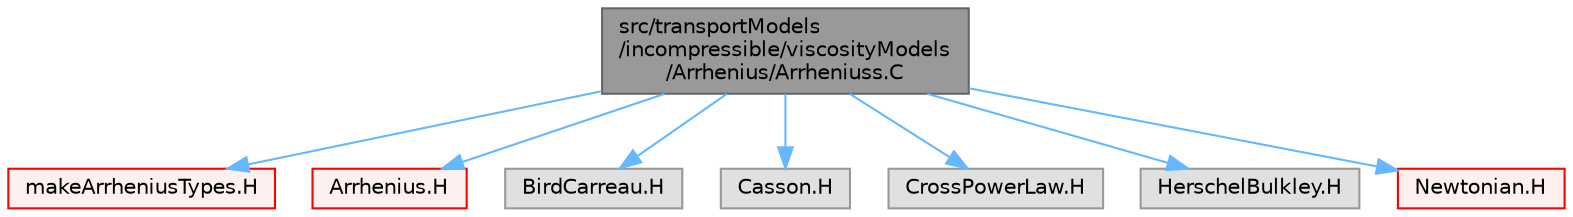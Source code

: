 digraph "src/transportModels/incompressible/viscosityModels/Arrhenius/Arrheniuss.C"
{
 // LATEX_PDF_SIZE
  bgcolor="transparent";
  edge [fontname=Helvetica,fontsize=10,labelfontname=Helvetica,labelfontsize=10];
  node [fontname=Helvetica,fontsize=10,shape=box,height=0.2,width=0.4];
  Node1 [id="Node000001",label="src/transportModels\l/incompressible/viscosityModels\l/Arrhenius/Arrheniuss.C",height=0.2,width=0.4,color="gray40", fillcolor="grey60", style="filled", fontcolor="black",tooltip=" "];
  Node1 -> Node2 [id="edge1_Node000001_Node000002",color="steelblue1",style="solid",tooltip=" "];
  Node2 [id="Node000002",label="makeArrheniusTypes.H",height=0.2,width=0.4,color="red", fillcolor="#FFF0F0", style="filled",URL="$makeArrheniusTypes_8H.html",tooltip=" "];
  Node1 -> Node4 [id="edge2_Node000001_Node000004",color="steelblue1",style="solid",tooltip=" "];
  Node4 [id="Node000004",label="Arrhenius.H",height=0.2,width=0.4,color="red", fillcolor="#FFF0F0", style="filled",URL="$Arrhenius_8H.html",tooltip=" "];
  Node1 -> Node383 [id="edge3_Node000001_Node000383",color="steelblue1",style="solid",tooltip=" "];
  Node383 [id="Node000383",label="BirdCarreau.H",height=0.2,width=0.4,color="grey60", fillcolor="#E0E0E0", style="filled",tooltip=" "];
  Node1 -> Node384 [id="edge4_Node000001_Node000384",color="steelblue1",style="solid",tooltip=" "];
  Node384 [id="Node000384",label="Casson.H",height=0.2,width=0.4,color="grey60", fillcolor="#E0E0E0", style="filled",tooltip=" "];
  Node1 -> Node385 [id="edge5_Node000001_Node000385",color="steelblue1",style="solid",tooltip=" "];
  Node385 [id="Node000385",label="CrossPowerLaw.H",height=0.2,width=0.4,color="grey60", fillcolor="#E0E0E0", style="filled",tooltip=" "];
  Node1 -> Node386 [id="edge6_Node000001_Node000386",color="steelblue1",style="solid",tooltip=" "];
  Node386 [id="Node000386",label="HerschelBulkley.H",height=0.2,width=0.4,color="grey60", fillcolor="#E0E0E0", style="filled",tooltip=" "];
  Node1 -> Node387 [id="edge7_Node000001_Node000387",color="steelblue1",style="solid",tooltip=" "];
  Node387 [id="Node000387",label="Newtonian.H",height=0.2,width=0.4,color="red", fillcolor="#FFF0F0", style="filled",URL="$Newtonian_8H.html",tooltip=" "];
}
